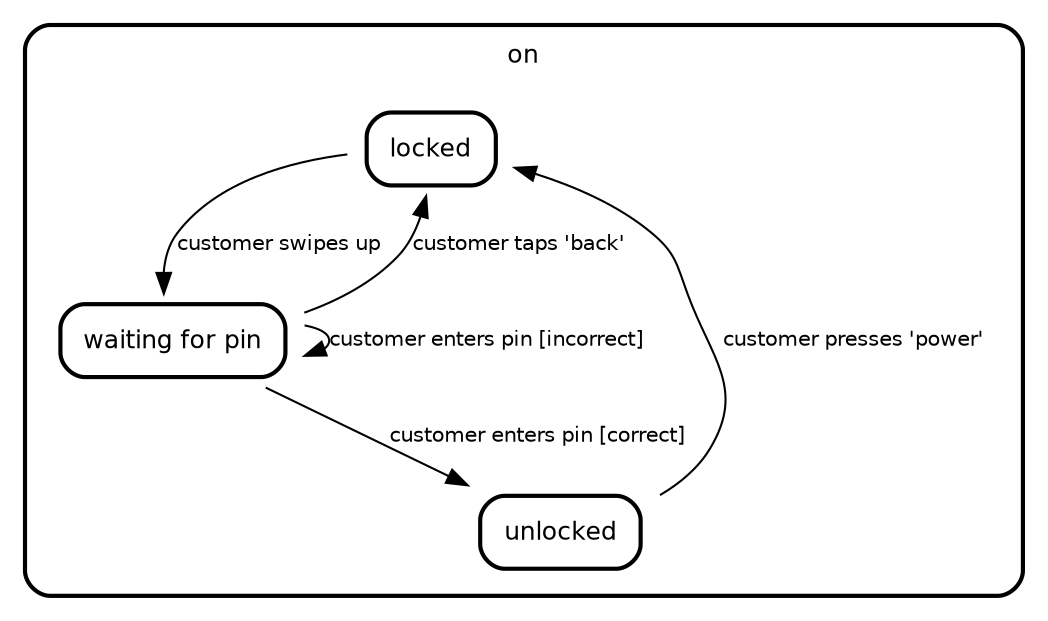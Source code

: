 digraph "state transitions" {
  pack=42 splines=true ordering=out compound=true overlap=scale K=0.9 epsilon=0.9 nodesep=0.16
  fontname="Helvetica" fontsize=12 penwidth=2.0
  
  node [shape=plaintext style=filled fillcolor=white fontname=Helvetica fontsize=12 penwidth=2.0]
  edge [fontname=Helvetica fontsize=10]

    subgraph "cluster_on" {
      label= < 
      <table cellborder="0" border="0">
        <tr><td>on</td></tr>
      </table>
      > style=rounded penwidth=2.0
      "on" [shape=point style=invis margin=0 width=0 height=0 fixedsize=true]
        "locked" [label= < 
      <table align="center" cellborder="0" border="2" style="rounded" width="48">
        <tr><td width="48" cellpadding="8">locked</td></tr>
      </table>
    >]
    "waiting for pin" [label= < 
      <table align="center" cellborder="0" border="2" style="rounded" width="48">
        <tr><td width="48" cellpadding="8">waiting for pin</td></tr>
      </table>
    >]
    "unlocked" [label= < 
      <table align="center" cellborder="0" border="2" style="rounded" width="48">
        <tr><td width="48" cellpadding="8">unlocked</td></tr>
      </table>
    >]
  
    }

    "locked" -> "waiting for pin" [label="customer swipes up   \l"]
    "waiting for pin" -> "locked" [label="customer taps 'back'   \l"]
    "waiting for pin" -> "unlocked" [label="customer enters pin [correct]   \l"]
    "waiting for pin" -> "waiting for pin" [label="customer enters pin [incorrect]   \l"]
    "unlocked" -> "locked" [label="customer presses 'power'   \l"]
}
